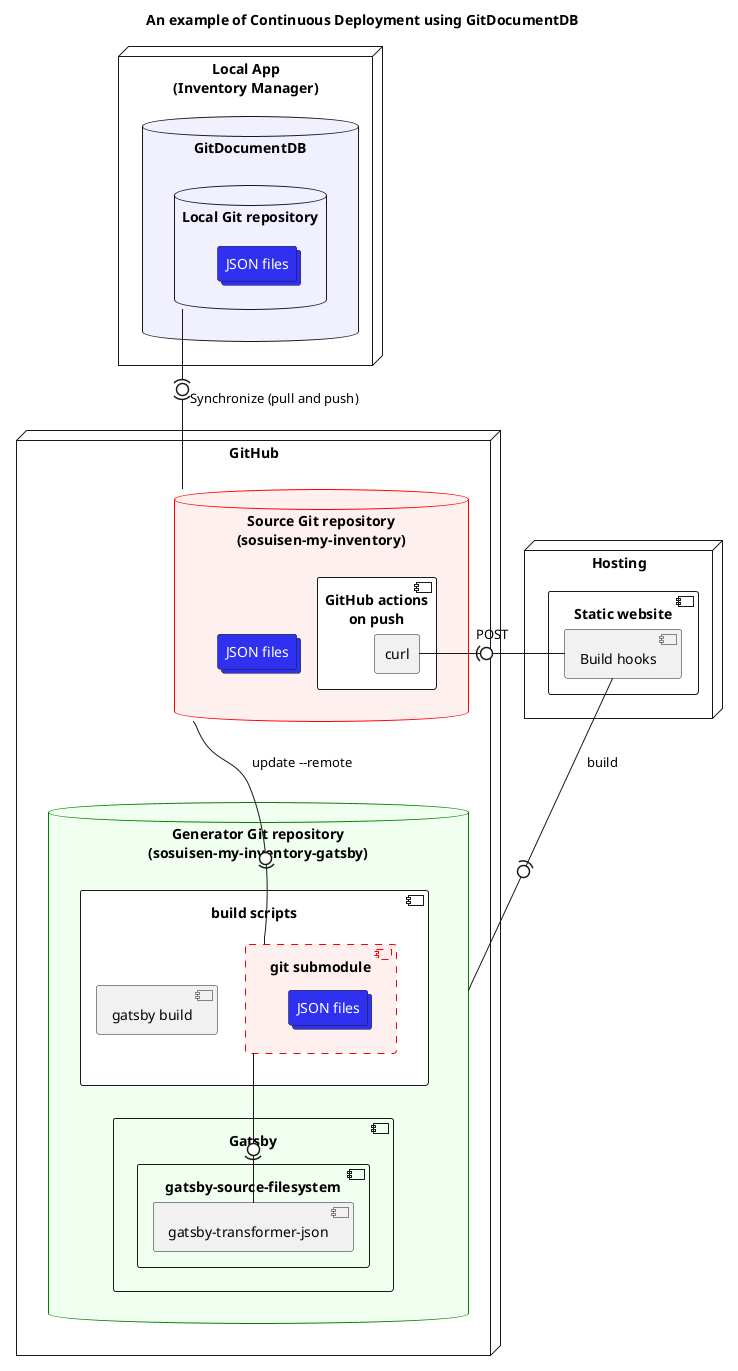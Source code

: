 ' PlantUML
@startuml cd

title An example of Continuous Deployment using GitDocumentDB

node "GitHub" {
  database "Generator Git repository\n(sosuisen-my-inventory-gatsby)" as generatorrepos  #f0fff0;line:green{
    component "build scripts"  #ffffff{
      component "gatsby build" as gatsby
      component "git submodule" as submodule #fff0f0;line:red;line.dashed;{
        collections "JSON files" as repjson #3030f0;text:white
      }
    }
    component "Gatsby" {
      component "gatsby-source-filesystem" {
        component "gatsby-transformer-json" as transformer
      }
    }
  }
  database "Source Git repository\n(sosuisen-my-inventory)" as sourcerepos #fff0f0;line:red{
    collections "JSON files" as json #3030f0;text:white
    component "GitHub actions\non push" as githubaction #ffffff{
      agent "curl" as curl
    }
  }
}

sourcerepos -0)- submodule : "update --remote"
submodule -0)- transformer

node "Local App\n(Inventory Manager)" {
  database "GitDocumentDB" #f0f0ff{
    database "Local Git repository" as localrepos {
      collections "JSON files" as localjson #3030f0;text:white
    }
  }
}

localrepos -(0)- sourcerepos : Synchronize (pull and push)

node "Hosting" {
  component "Static website" as website {
    component "Build hooks" as buildhooks
  }
}

curl -(0- buildhooks : POST
buildhooks -(0- generatorrepos : build

@enduml